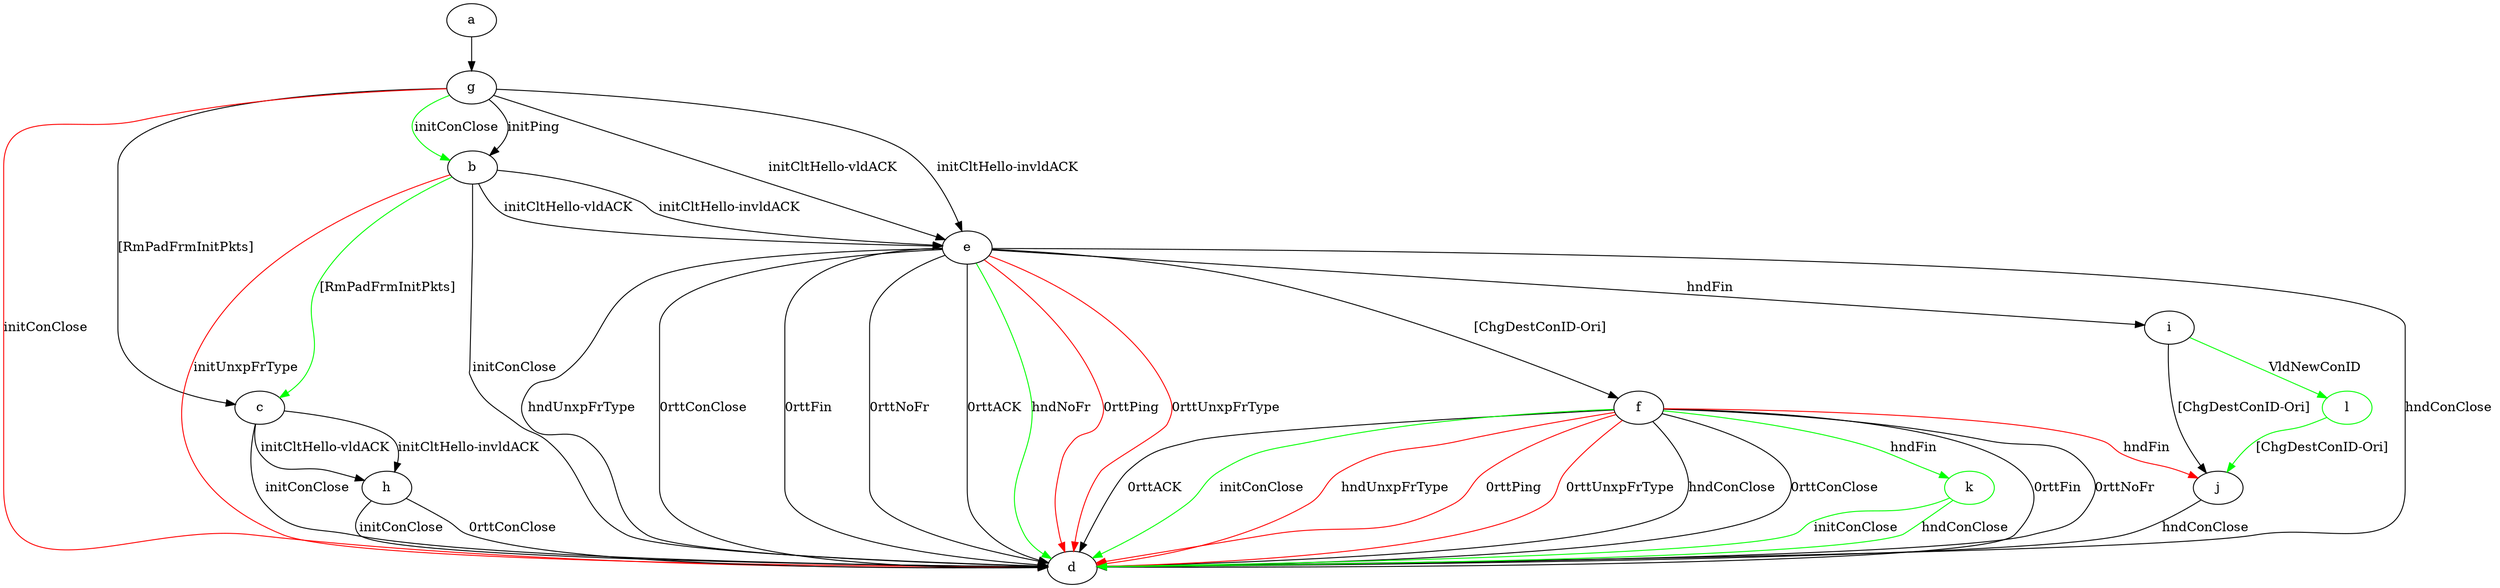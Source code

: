 digraph "" {
	a -> g	[key=0];
	b -> c	[key=0,
		color=green,
		label="[RmPadFrmInitPkts] "];
	b -> d	[key=0,
		label="initConClose "];
	b -> d	[key=1,
		color=red,
		label="initUnxpFrType "];
	b -> e	[key=0,
		label="initCltHello-vldACK "];
	b -> e	[key=1,
		label="initCltHello-invldACK "];
	c -> d	[key=0,
		label="initConClose "];
	c -> h	[key=0,
		label="initCltHello-vldACK "];
	c -> h	[key=1,
		label="initCltHello-invldACK "];
	e -> d	[key=0,
		label="hndConClose "];
	e -> d	[key=1,
		label="hndUnxpFrType "];
	e -> d	[key=2,
		label="0rttConClose "];
	e -> d	[key=3,
		label="0rttFin "];
	e -> d	[key=4,
		label="0rttNoFr "];
	e -> d	[key=5,
		label="0rttACK "];
	e -> d	[key=6,
		color=green,
		label="hndNoFr "];
	e -> d	[key=7,
		color=red,
		label="0rttPing "];
	e -> d	[key=8,
		color=red,
		label="0rttUnxpFrType "];
	e -> f	[key=0,
		label="[ChgDestConID-Ori] "];
	e -> i	[key=0,
		label="hndFin "];
	f -> d	[key=0,
		label="hndConClose "];
	f -> d	[key=1,
		label="0rttConClose "];
	f -> d	[key=2,
		label="0rttFin "];
	f -> d	[key=3,
		label="0rttNoFr "];
	f -> d	[key=4,
		label="0rttACK "];
	f -> d	[key=5,
		color=green,
		label="initConClose "];
	f -> d	[key=6,
		color=red,
		label="hndUnxpFrType "];
	f -> d	[key=7,
		color=red,
		label="0rttPing "];
	f -> d	[key=8,
		color=red,
		label="0rttUnxpFrType "];
	f -> j	[key=0,
		color=red,
		label="hndFin "];
	k	[color=green];
	f -> k	[key=0,
		color=green,
		label="hndFin "];
	g -> b	[key=0,
		label="initPing "];
	g -> b	[key=1,
		color=green,
		label="initConClose "];
	g -> c	[key=0,
		label="[RmPadFrmInitPkts] "];
	g -> d	[key=0,
		color=red,
		label="initConClose "];
	g -> e	[key=0,
		label="initCltHello-vldACK "];
	g -> e	[key=1,
		label="initCltHello-invldACK "];
	h -> d	[key=0,
		label="initConClose "];
	h -> d	[key=1,
		label="0rttConClose "];
	i -> j	[key=0,
		label="[ChgDestConID-Ori] "];
	l	[color=green];
	i -> l	[key=0,
		color=green,
		label="VldNewConID "];
	j -> d	[key=0,
		label="hndConClose "];
	k -> d	[key=0,
		color=green,
		label="initConClose "];
	k -> d	[key=1,
		color=green,
		label="hndConClose "];
	l -> j	[key=0,
		color=green,
		label="[ChgDestConID-Ori] "];
}
